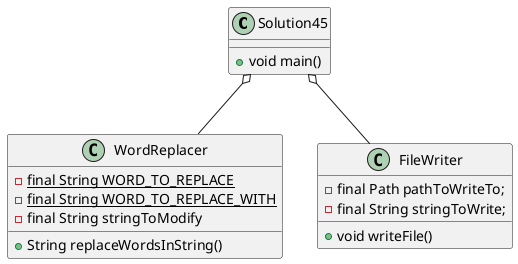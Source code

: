 @startuml
Solution45 o-- WordReplacer
Solution45 o-- FileWriter

class Solution45 {
+void main()
}

class WordReplacer {
-{static} final String WORD_TO_REPLACE
-{static} final String WORD_TO_REPLACE_WITH
-final String stringToModify
+String replaceWordsInString()
}

class FileWriter {
-final Path pathToWriteTo;
-final String stringToWrite;
+void writeFile()
}
@enduml